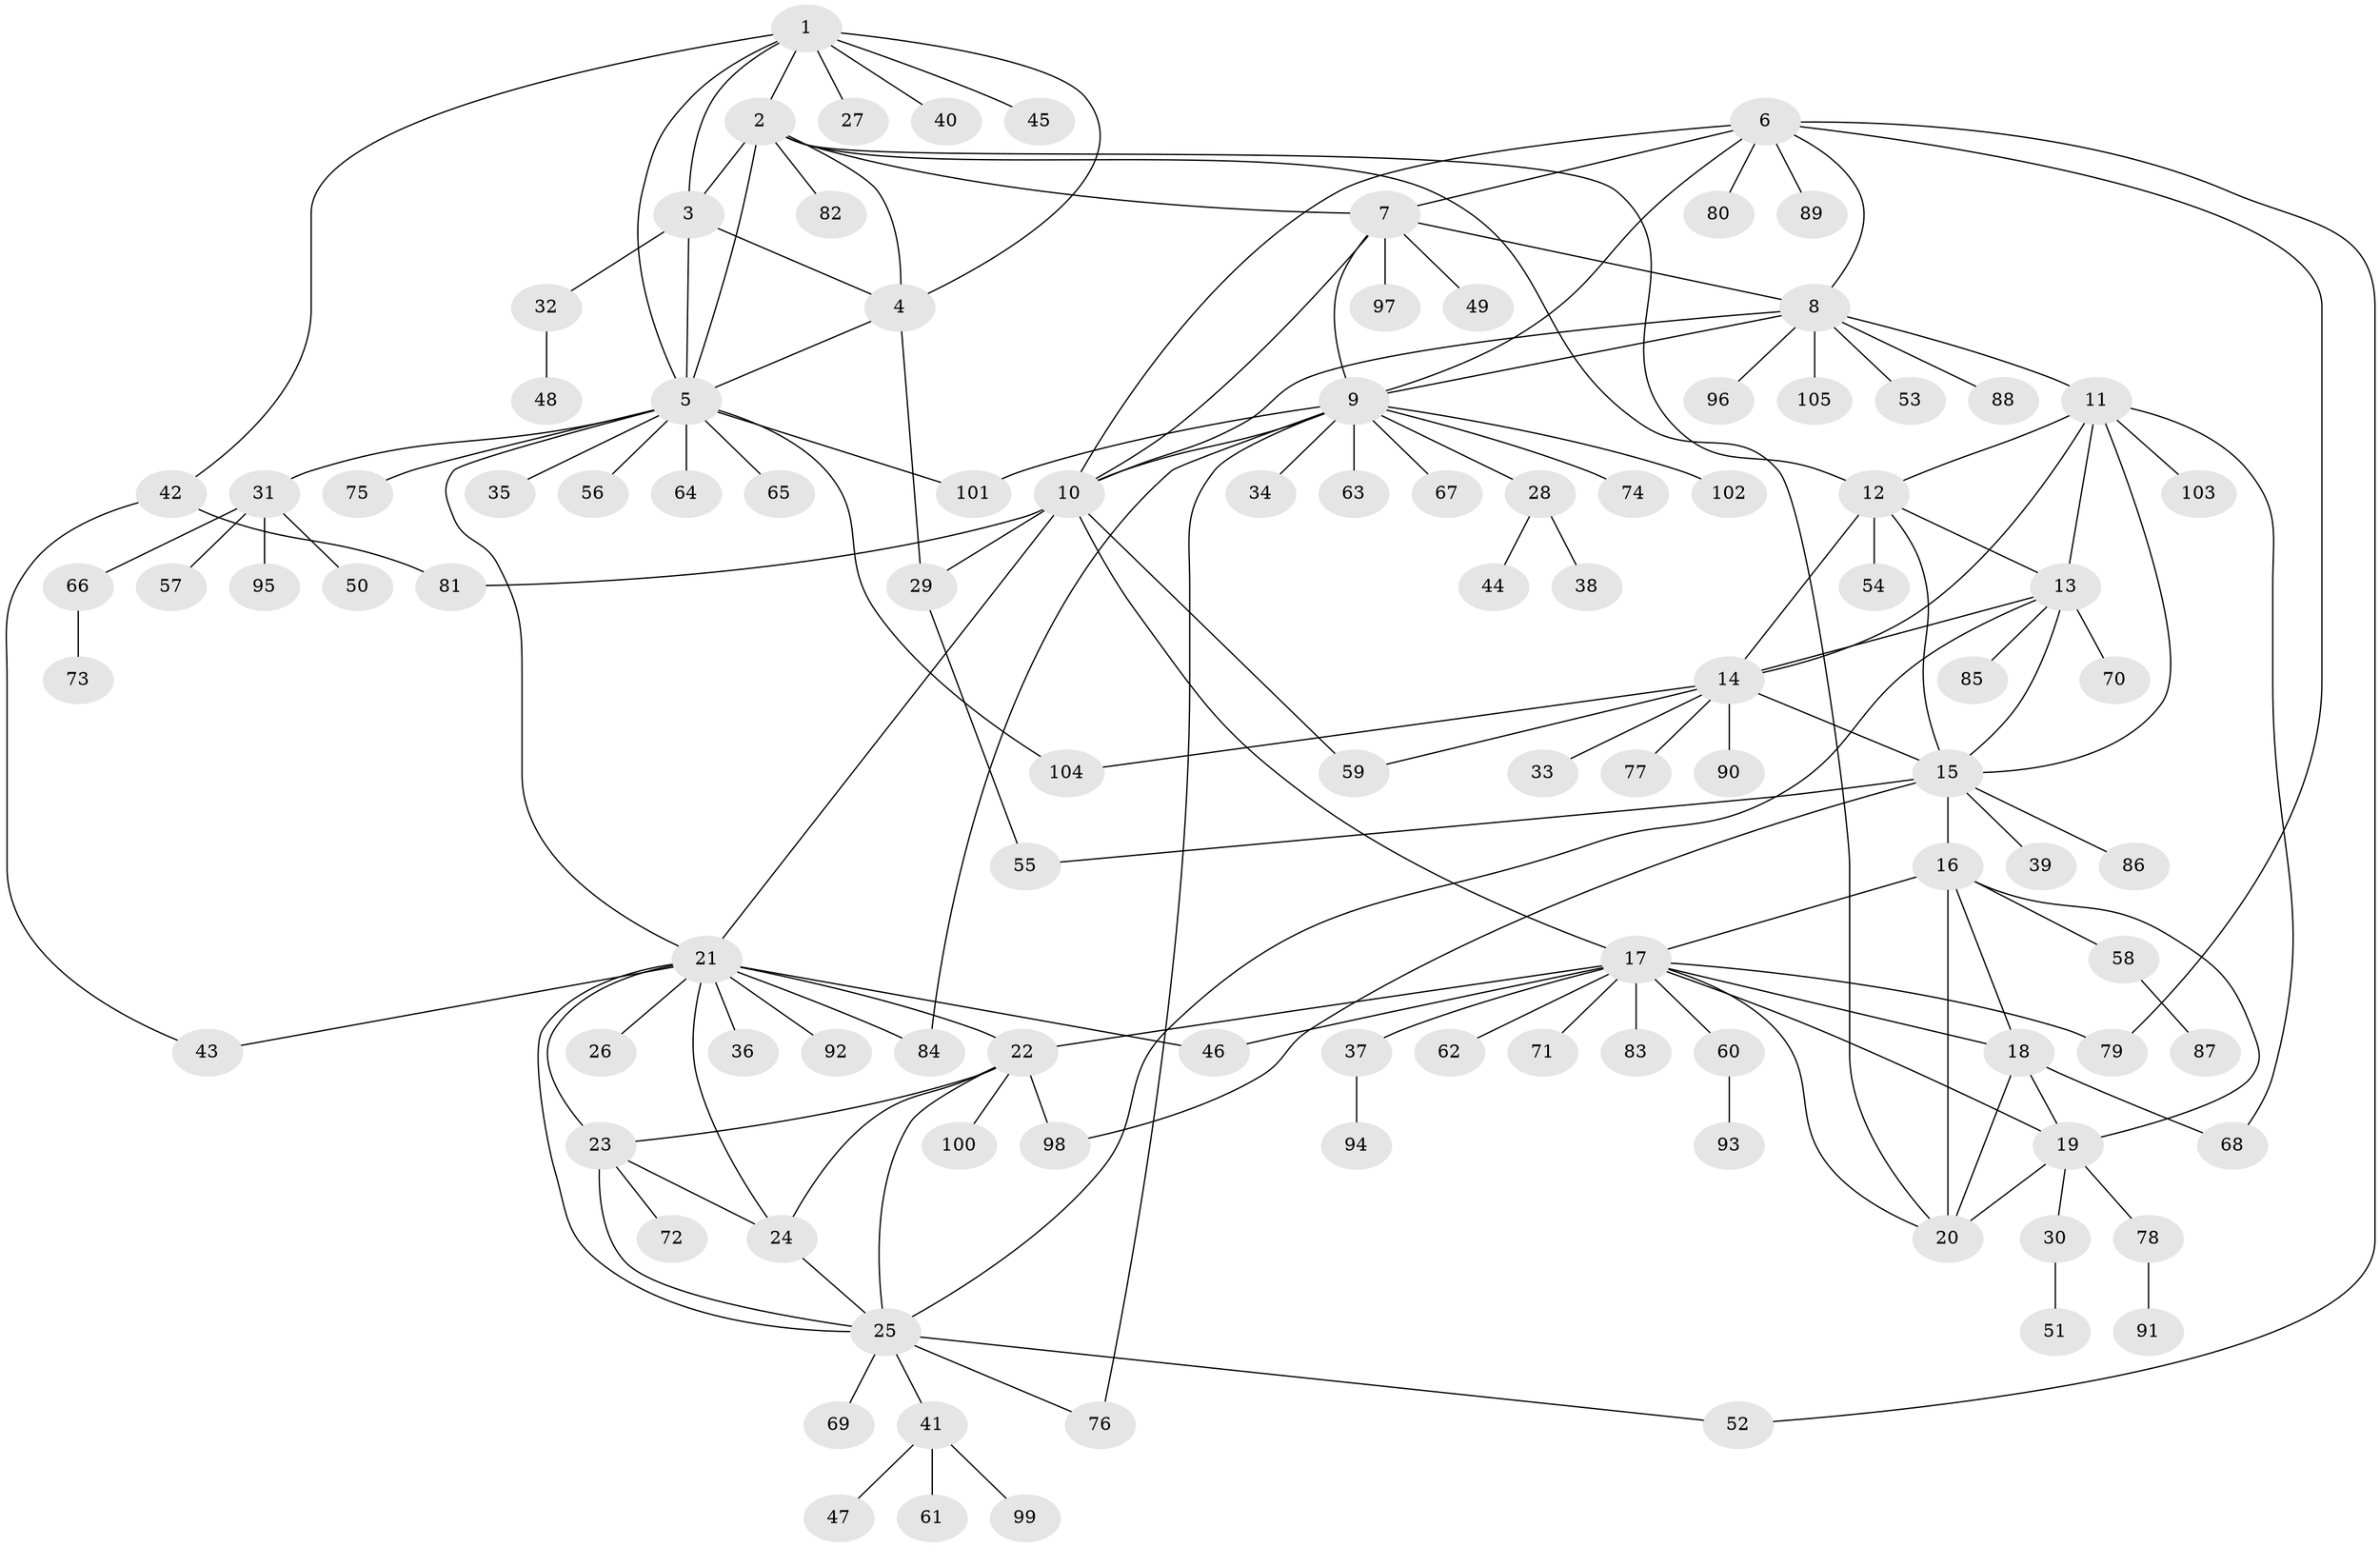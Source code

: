 // coarse degree distribution, {8: 0.0547945205479452, 5: 0.0821917808219178, 6: 0.0684931506849315, 11: 0.0136986301369863, 7: 0.0273972602739726, 9: 0.0410958904109589, 12: 0.0273972602739726, 4: 0.0273972602739726, 1: 0.5068493150684932, 3: 0.0410958904109589, 2: 0.1095890410958904}
// Generated by graph-tools (version 1.1) at 2025/19/03/04/25 18:19:51]
// undirected, 105 vertices, 154 edges
graph export_dot {
graph [start="1"]
  node [color=gray90,style=filled];
  1;
  2;
  3;
  4;
  5;
  6;
  7;
  8;
  9;
  10;
  11;
  12;
  13;
  14;
  15;
  16;
  17;
  18;
  19;
  20;
  21;
  22;
  23;
  24;
  25;
  26;
  27;
  28;
  29;
  30;
  31;
  32;
  33;
  34;
  35;
  36;
  37;
  38;
  39;
  40;
  41;
  42;
  43;
  44;
  45;
  46;
  47;
  48;
  49;
  50;
  51;
  52;
  53;
  54;
  55;
  56;
  57;
  58;
  59;
  60;
  61;
  62;
  63;
  64;
  65;
  66;
  67;
  68;
  69;
  70;
  71;
  72;
  73;
  74;
  75;
  76;
  77;
  78;
  79;
  80;
  81;
  82;
  83;
  84;
  85;
  86;
  87;
  88;
  89;
  90;
  91;
  92;
  93;
  94;
  95;
  96;
  97;
  98;
  99;
  100;
  101;
  102;
  103;
  104;
  105;
  1 -- 2;
  1 -- 3;
  1 -- 4;
  1 -- 5;
  1 -- 27;
  1 -- 40;
  1 -- 42;
  1 -- 45;
  2 -- 3;
  2 -- 4;
  2 -- 5;
  2 -- 7;
  2 -- 12;
  2 -- 20;
  2 -- 82;
  3 -- 4;
  3 -- 5;
  3 -- 32;
  4 -- 5;
  4 -- 29;
  5 -- 21;
  5 -- 31;
  5 -- 35;
  5 -- 56;
  5 -- 64;
  5 -- 65;
  5 -- 75;
  5 -- 101;
  5 -- 104;
  6 -- 7;
  6 -- 8;
  6 -- 9;
  6 -- 10;
  6 -- 52;
  6 -- 79;
  6 -- 80;
  6 -- 89;
  7 -- 8;
  7 -- 9;
  7 -- 10;
  7 -- 49;
  7 -- 97;
  8 -- 9;
  8 -- 10;
  8 -- 11;
  8 -- 53;
  8 -- 88;
  8 -- 96;
  8 -- 105;
  9 -- 10;
  9 -- 28;
  9 -- 34;
  9 -- 63;
  9 -- 67;
  9 -- 74;
  9 -- 76;
  9 -- 84;
  9 -- 101;
  9 -- 102;
  10 -- 17;
  10 -- 21;
  10 -- 29;
  10 -- 59;
  10 -- 81;
  11 -- 12;
  11 -- 13;
  11 -- 14;
  11 -- 15;
  11 -- 68;
  11 -- 103;
  12 -- 13;
  12 -- 14;
  12 -- 15;
  12 -- 54;
  13 -- 14;
  13 -- 15;
  13 -- 25;
  13 -- 70;
  13 -- 85;
  14 -- 15;
  14 -- 33;
  14 -- 59;
  14 -- 77;
  14 -- 90;
  14 -- 104;
  15 -- 16;
  15 -- 39;
  15 -- 55;
  15 -- 86;
  15 -- 98;
  16 -- 17;
  16 -- 18;
  16 -- 19;
  16 -- 20;
  16 -- 58;
  17 -- 18;
  17 -- 19;
  17 -- 20;
  17 -- 22;
  17 -- 37;
  17 -- 46;
  17 -- 60;
  17 -- 62;
  17 -- 71;
  17 -- 79;
  17 -- 83;
  18 -- 19;
  18 -- 20;
  18 -- 68;
  19 -- 20;
  19 -- 30;
  19 -- 78;
  21 -- 22;
  21 -- 23;
  21 -- 24;
  21 -- 25;
  21 -- 26;
  21 -- 36;
  21 -- 43;
  21 -- 46;
  21 -- 84;
  21 -- 92;
  22 -- 23;
  22 -- 24;
  22 -- 25;
  22 -- 98;
  22 -- 100;
  23 -- 24;
  23 -- 25;
  23 -- 72;
  24 -- 25;
  25 -- 41;
  25 -- 52;
  25 -- 69;
  25 -- 76;
  28 -- 38;
  28 -- 44;
  29 -- 55;
  30 -- 51;
  31 -- 50;
  31 -- 57;
  31 -- 66;
  31 -- 95;
  32 -- 48;
  37 -- 94;
  41 -- 47;
  41 -- 61;
  41 -- 99;
  42 -- 43;
  42 -- 81;
  58 -- 87;
  60 -- 93;
  66 -- 73;
  78 -- 91;
}
